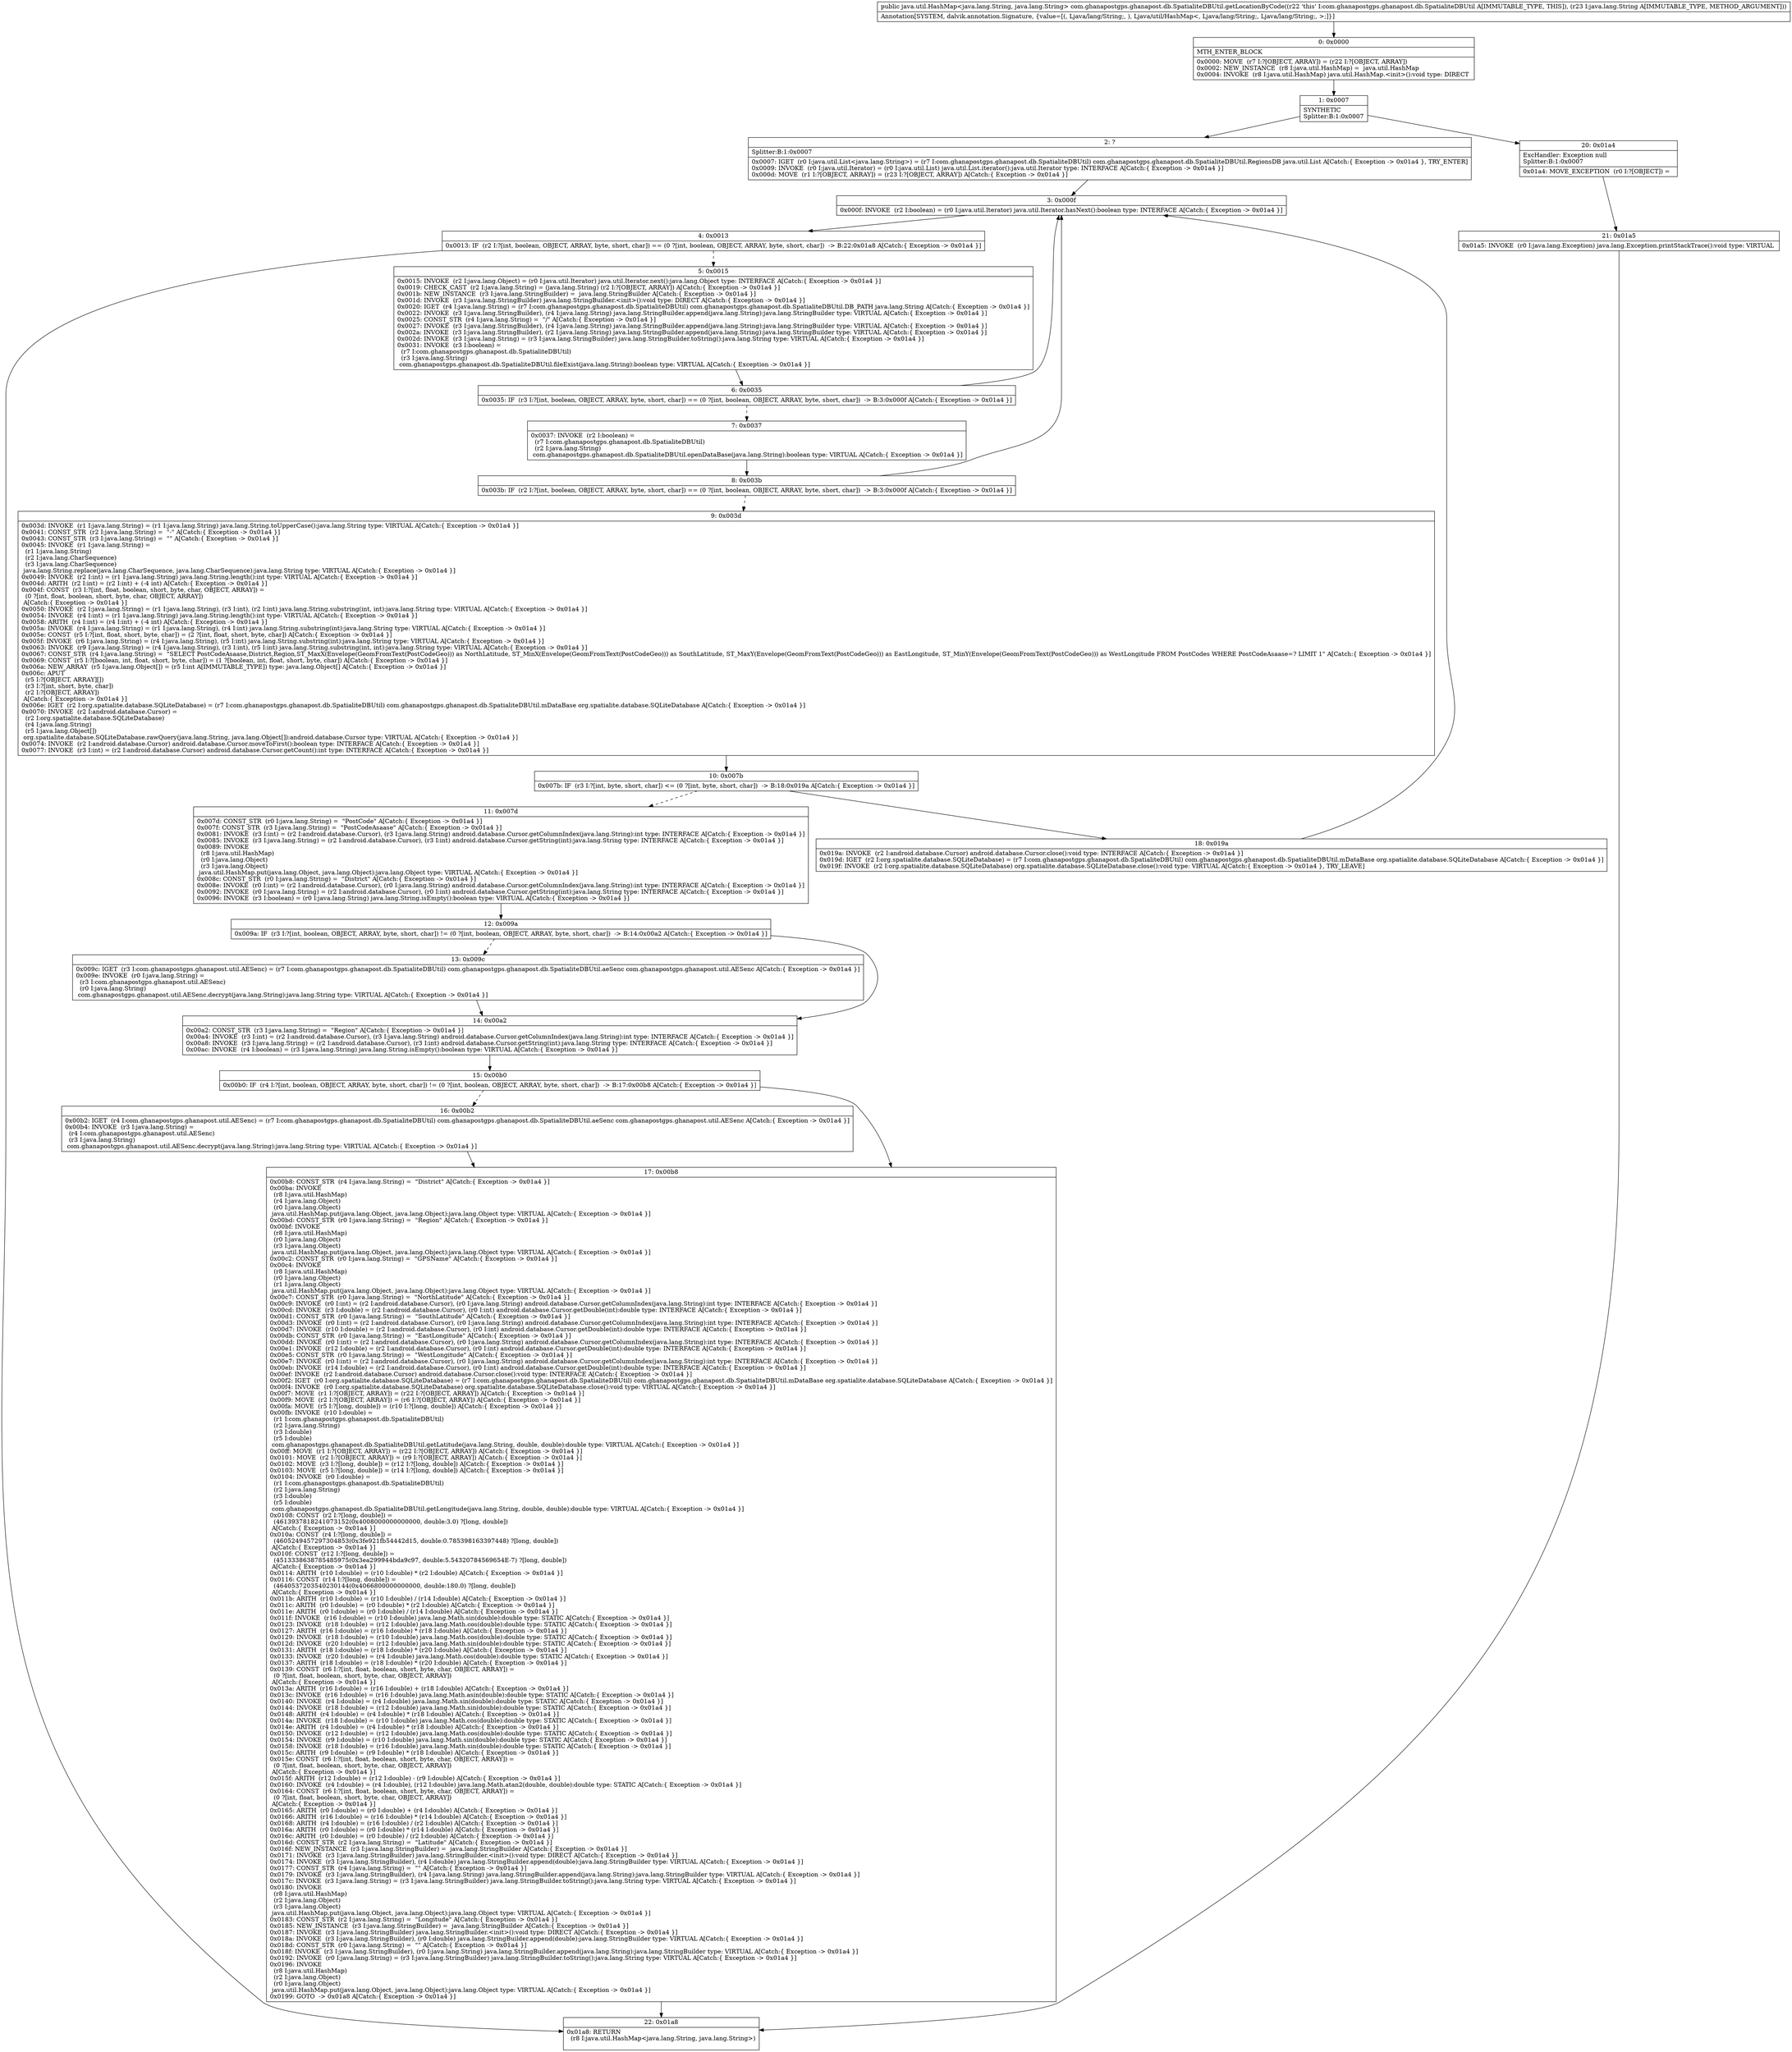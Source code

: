 digraph "CFG forcom.ghanapostgps.ghanapost.db.SpatialiteDBUtil.getLocationByCode(Ljava\/lang\/String;)Ljava\/util\/HashMap;" {
Node_0 [shape=record,label="{0\:\ 0x0000|MTH_ENTER_BLOCK\l|0x0000: MOVE  (r7 I:?[OBJECT, ARRAY]) = (r22 I:?[OBJECT, ARRAY]) \l0x0002: NEW_INSTANCE  (r8 I:java.util.HashMap) =  java.util.HashMap \l0x0004: INVOKE  (r8 I:java.util.HashMap) java.util.HashMap.\<init\>():void type: DIRECT \l}"];
Node_1 [shape=record,label="{1\:\ 0x0007|SYNTHETIC\lSplitter:B:1:0x0007\l}"];
Node_2 [shape=record,label="{2\:\ ?|Splitter:B:1:0x0007\l|0x0007: IGET  (r0 I:java.util.List\<java.lang.String\>) = (r7 I:com.ghanapostgps.ghanapost.db.SpatialiteDBUtil) com.ghanapostgps.ghanapost.db.SpatialiteDBUtil.RegionsDB java.util.List A[Catch:\{ Exception \-\> 0x01a4 \}, TRY_ENTER]\l0x0009: INVOKE  (r0 I:java.util.Iterator) = (r0 I:java.util.List) java.util.List.iterator():java.util.Iterator type: INTERFACE A[Catch:\{ Exception \-\> 0x01a4 \}]\l0x000d: MOVE  (r1 I:?[OBJECT, ARRAY]) = (r23 I:?[OBJECT, ARRAY]) A[Catch:\{ Exception \-\> 0x01a4 \}]\l}"];
Node_3 [shape=record,label="{3\:\ 0x000f|0x000f: INVOKE  (r2 I:boolean) = (r0 I:java.util.Iterator) java.util.Iterator.hasNext():boolean type: INTERFACE A[Catch:\{ Exception \-\> 0x01a4 \}]\l}"];
Node_4 [shape=record,label="{4\:\ 0x0013|0x0013: IF  (r2 I:?[int, boolean, OBJECT, ARRAY, byte, short, char]) == (0 ?[int, boolean, OBJECT, ARRAY, byte, short, char])  \-\> B:22:0x01a8 A[Catch:\{ Exception \-\> 0x01a4 \}]\l}"];
Node_5 [shape=record,label="{5\:\ 0x0015|0x0015: INVOKE  (r2 I:java.lang.Object) = (r0 I:java.util.Iterator) java.util.Iterator.next():java.lang.Object type: INTERFACE A[Catch:\{ Exception \-\> 0x01a4 \}]\l0x0019: CHECK_CAST  (r2 I:java.lang.String) = (java.lang.String) (r2 I:?[OBJECT, ARRAY]) A[Catch:\{ Exception \-\> 0x01a4 \}]\l0x001b: NEW_INSTANCE  (r3 I:java.lang.StringBuilder) =  java.lang.StringBuilder A[Catch:\{ Exception \-\> 0x01a4 \}]\l0x001d: INVOKE  (r3 I:java.lang.StringBuilder) java.lang.StringBuilder.\<init\>():void type: DIRECT A[Catch:\{ Exception \-\> 0x01a4 \}]\l0x0020: IGET  (r4 I:java.lang.String) = (r7 I:com.ghanapostgps.ghanapost.db.SpatialiteDBUtil) com.ghanapostgps.ghanapost.db.SpatialiteDBUtil.DB_PATH java.lang.String A[Catch:\{ Exception \-\> 0x01a4 \}]\l0x0022: INVOKE  (r3 I:java.lang.StringBuilder), (r4 I:java.lang.String) java.lang.StringBuilder.append(java.lang.String):java.lang.StringBuilder type: VIRTUAL A[Catch:\{ Exception \-\> 0x01a4 \}]\l0x0025: CONST_STR  (r4 I:java.lang.String) =  \"\/\" A[Catch:\{ Exception \-\> 0x01a4 \}]\l0x0027: INVOKE  (r3 I:java.lang.StringBuilder), (r4 I:java.lang.String) java.lang.StringBuilder.append(java.lang.String):java.lang.StringBuilder type: VIRTUAL A[Catch:\{ Exception \-\> 0x01a4 \}]\l0x002a: INVOKE  (r3 I:java.lang.StringBuilder), (r2 I:java.lang.String) java.lang.StringBuilder.append(java.lang.String):java.lang.StringBuilder type: VIRTUAL A[Catch:\{ Exception \-\> 0x01a4 \}]\l0x002d: INVOKE  (r3 I:java.lang.String) = (r3 I:java.lang.StringBuilder) java.lang.StringBuilder.toString():java.lang.String type: VIRTUAL A[Catch:\{ Exception \-\> 0x01a4 \}]\l0x0031: INVOKE  (r3 I:boolean) = \l  (r7 I:com.ghanapostgps.ghanapost.db.SpatialiteDBUtil)\l  (r3 I:java.lang.String)\l com.ghanapostgps.ghanapost.db.SpatialiteDBUtil.fileExist(java.lang.String):boolean type: VIRTUAL A[Catch:\{ Exception \-\> 0x01a4 \}]\l}"];
Node_6 [shape=record,label="{6\:\ 0x0035|0x0035: IF  (r3 I:?[int, boolean, OBJECT, ARRAY, byte, short, char]) == (0 ?[int, boolean, OBJECT, ARRAY, byte, short, char])  \-\> B:3:0x000f A[Catch:\{ Exception \-\> 0x01a4 \}]\l}"];
Node_7 [shape=record,label="{7\:\ 0x0037|0x0037: INVOKE  (r2 I:boolean) = \l  (r7 I:com.ghanapostgps.ghanapost.db.SpatialiteDBUtil)\l  (r2 I:java.lang.String)\l com.ghanapostgps.ghanapost.db.SpatialiteDBUtil.openDataBase(java.lang.String):boolean type: VIRTUAL A[Catch:\{ Exception \-\> 0x01a4 \}]\l}"];
Node_8 [shape=record,label="{8\:\ 0x003b|0x003b: IF  (r2 I:?[int, boolean, OBJECT, ARRAY, byte, short, char]) == (0 ?[int, boolean, OBJECT, ARRAY, byte, short, char])  \-\> B:3:0x000f A[Catch:\{ Exception \-\> 0x01a4 \}]\l}"];
Node_9 [shape=record,label="{9\:\ 0x003d|0x003d: INVOKE  (r1 I:java.lang.String) = (r1 I:java.lang.String) java.lang.String.toUpperCase():java.lang.String type: VIRTUAL A[Catch:\{ Exception \-\> 0x01a4 \}]\l0x0041: CONST_STR  (r2 I:java.lang.String) =  \"\-\" A[Catch:\{ Exception \-\> 0x01a4 \}]\l0x0043: CONST_STR  (r3 I:java.lang.String) =  \"\" A[Catch:\{ Exception \-\> 0x01a4 \}]\l0x0045: INVOKE  (r1 I:java.lang.String) = \l  (r1 I:java.lang.String)\l  (r2 I:java.lang.CharSequence)\l  (r3 I:java.lang.CharSequence)\l java.lang.String.replace(java.lang.CharSequence, java.lang.CharSequence):java.lang.String type: VIRTUAL A[Catch:\{ Exception \-\> 0x01a4 \}]\l0x0049: INVOKE  (r2 I:int) = (r1 I:java.lang.String) java.lang.String.length():int type: VIRTUAL A[Catch:\{ Exception \-\> 0x01a4 \}]\l0x004d: ARITH  (r2 I:int) = (r2 I:int) + (\-4 int) A[Catch:\{ Exception \-\> 0x01a4 \}]\l0x004f: CONST  (r3 I:?[int, float, boolean, short, byte, char, OBJECT, ARRAY]) = \l  (0 ?[int, float, boolean, short, byte, char, OBJECT, ARRAY])\l A[Catch:\{ Exception \-\> 0x01a4 \}]\l0x0050: INVOKE  (r2 I:java.lang.String) = (r1 I:java.lang.String), (r3 I:int), (r2 I:int) java.lang.String.substring(int, int):java.lang.String type: VIRTUAL A[Catch:\{ Exception \-\> 0x01a4 \}]\l0x0054: INVOKE  (r4 I:int) = (r1 I:java.lang.String) java.lang.String.length():int type: VIRTUAL A[Catch:\{ Exception \-\> 0x01a4 \}]\l0x0058: ARITH  (r4 I:int) = (r4 I:int) + (\-4 int) A[Catch:\{ Exception \-\> 0x01a4 \}]\l0x005a: INVOKE  (r4 I:java.lang.String) = (r1 I:java.lang.String), (r4 I:int) java.lang.String.substring(int):java.lang.String type: VIRTUAL A[Catch:\{ Exception \-\> 0x01a4 \}]\l0x005e: CONST  (r5 I:?[int, float, short, byte, char]) = (2 ?[int, float, short, byte, char]) A[Catch:\{ Exception \-\> 0x01a4 \}]\l0x005f: INVOKE  (r6 I:java.lang.String) = (r4 I:java.lang.String), (r5 I:int) java.lang.String.substring(int):java.lang.String type: VIRTUAL A[Catch:\{ Exception \-\> 0x01a4 \}]\l0x0063: INVOKE  (r9 I:java.lang.String) = (r4 I:java.lang.String), (r3 I:int), (r5 I:int) java.lang.String.substring(int, int):java.lang.String type: VIRTUAL A[Catch:\{ Exception \-\> 0x01a4 \}]\l0x0067: CONST_STR  (r4 I:java.lang.String) =  \"SELECT PostCodeAsaase,District,Region,ST_MaxX(Envelope(GeomFromText(PostCodeGeo))) as NorthLatitude, ST_MinX(Envelope(GeomFromText(PostCodeGeo))) as SouthLatitude, ST_MaxY(Envelope(GeomFromText(PostCodeGeo))) as EastLongitude, ST_MinY(Envelope(GeomFromText(PostCodeGeo))) as WestLongitude FROM PostCodes WHERE PostCodeAsaase=? LIMIT 1\" A[Catch:\{ Exception \-\> 0x01a4 \}]\l0x0069: CONST  (r5 I:?[boolean, int, float, short, byte, char]) = (1 ?[boolean, int, float, short, byte, char]) A[Catch:\{ Exception \-\> 0x01a4 \}]\l0x006a: NEW_ARRAY  (r5 I:java.lang.Object[]) = (r5 I:int A[IMMUTABLE_TYPE]) type: java.lang.Object[] A[Catch:\{ Exception \-\> 0x01a4 \}]\l0x006c: APUT  \l  (r5 I:?[OBJECT, ARRAY][])\l  (r3 I:?[int, short, byte, char])\l  (r2 I:?[OBJECT, ARRAY])\l A[Catch:\{ Exception \-\> 0x01a4 \}]\l0x006e: IGET  (r2 I:org.spatialite.database.SQLiteDatabase) = (r7 I:com.ghanapostgps.ghanapost.db.SpatialiteDBUtil) com.ghanapostgps.ghanapost.db.SpatialiteDBUtil.mDataBase org.spatialite.database.SQLiteDatabase A[Catch:\{ Exception \-\> 0x01a4 \}]\l0x0070: INVOKE  (r2 I:android.database.Cursor) = \l  (r2 I:org.spatialite.database.SQLiteDatabase)\l  (r4 I:java.lang.String)\l  (r5 I:java.lang.Object[])\l org.spatialite.database.SQLiteDatabase.rawQuery(java.lang.String, java.lang.Object[]):android.database.Cursor type: VIRTUAL A[Catch:\{ Exception \-\> 0x01a4 \}]\l0x0074: INVOKE  (r2 I:android.database.Cursor) android.database.Cursor.moveToFirst():boolean type: INTERFACE A[Catch:\{ Exception \-\> 0x01a4 \}]\l0x0077: INVOKE  (r3 I:int) = (r2 I:android.database.Cursor) android.database.Cursor.getCount():int type: INTERFACE A[Catch:\{ Exception \-\> 0x01a4 \}]\l}"];
Node_10 [shape=record,label="{10\:\ 0x007b|0x007b: IF  (r3 I:?[int, byte, short, char]) \<= (0 ?[int, byte, short, char])  \-\> B:18:0x019a A[Catch:\{ Exception \-\> 0x01a4 \}]\l}"];
Node_11 [shape=record,label="{11\:\ 0x007d|0x007d: CONST_STR  (r0 I:java.lang.String) =  \"PostCode\" A[Catch:\{ Exception \-\> 0x01a4 \}]\l0x007f: CONST_STR  (r3 I:java.lang.String) =  \"PostCodeAsaase\" A[Catch:\{ Exception \-\> 0x01a4 \}]\l0x0081: INVOKE  (r3 I:int) = (r2 I:android.database.Cursor), (r3 I:java.lang.String) android.database.Cursor.getColumnIndex(java.lang.String):int type: INTERFACE A[Catch:\{ Exception \-\> 0x01a4 \}]\l0x0085: INVOKE  (r3 I:java.lang.String) = (r2 I:android.database.Cursor), (r3 I:int) android.database.Cursor.getString(int):java.lang.String type: INTERFACE A[Catch:\{ Exception \-\> 0x01a4 \}]\l0x0089: INVOKE  \l  (r8 I:java.util.HashMap)\l  (r0 I:java.lang.Object)\l  (r3 I:java.lang.Object)\l java.util.HashMap.put(java.lang.Object, java.lang.Object):java.lang.Object type: VIRTUAL A[Catch:\{ Exception \-\> 0x01a4 \}]\l0x008c: CONST_STR  (r0 I:java.lang.String) =  \"District\" A[Catch:\{ Exception \-\> 0x01a4 \}]\l0x008e: INVOKE  (r0 I:int) = (r2 I:android.database.Cursor), (r0 I:java.lang.String) android.database.Cursor.getColumnIndex(java.lang.String):int type: INTERFACE A[Catch:\{ Exception \-\> 0x01a4 \}]\l0x0092: INVOKE  (r0 I:java.lang.String) = (r2 I:android.database.Cursor), (r0 I:int) android.database.Cursor.getString(int):java.lang.String type: INTERFACE A[Catch:\{ Exception \-\> 0x01a4 \}]\l0x0096: INVOKE  (r3 I:boolean) = (r0 I:java.lang.String) java.lang.String.isEmpty():boolean type: VIRTUAL A[Catch:\{ Exception \-\> 0x01a4 \}]\l}"];
Node_12 [shape=record,label="{12\:\ 0x009a|0x009a: IF  (r3 I:?[int, boolean, OBJECT, ARRAY, byte, short, char]) != (0 ?[int, boolean, OBJECT, ARRAY, byte, short, char])  \-\> B:14:0x00a2 A[Catch:\{ Exception \-\> 0x01a4 \}]\l}"];
Node_13 [shape=record,label="{13\:\ 0x009c|0x009c: IGET  (r3 I:com.ghanapostgps.ghanapost.util.AESenc) = (r7 I:com.ghanapostgps.ghanapost.db.SpatialiteDBUtil) com.ghanapostgps.ghanapost.db.SpatialiteDBUtil.aeSenc com.ghanapostgps.ghanapost.util.AESenc A[Catch:\{ Exception \-\> 0x01a4 \}]\l0x009e: INVOKE  (r0 I:java.lang.String) = \l  (r3 I:com.ghanapostgps.ghanapost.util.AESenc)\l  (r0 I:java.lang.String)\l com.ghanapostgps.ghanapost.util.AESenc.decrypt(java.lang.String):java.lang.String type: VIRTUAL A[Catch:\{ Exception \-\> 0x01a4 \}]\l}"];
Node_14 [shape=record,label="{14\:\ 0x00a2|0x00a2: CONST_STR  (r3 I:java.lang.String) =  \"Region\" A[Catch:\{ Exception \-\> 0x01a4 \}]\l0x00a4: INVOKE  (r3 I:int) = (r2 I:android.database.Cursor), (r3 I:java.lang.String) android.database.Cursor.getColumnIndex(java.lang.String):int type: INTERFACE A[Catch:\{ Exception \-\> 0x01a4 \}]\l0x00a8: INVOKE  (r3 I:java.lang.String) = (r2 I:android.database.Cursor), (r3 I:int) android.database.Cursor.getString(int):java.lang.String type: INTERFACE A[Catch:\{ Exception \-\> 0x01a4 \}]\l0x00ac: INVOKE  (r4 I:boolean) = (r3 I:java.lang.String) java.lang.String.isEmpty():boolean type: VIRTUAL A[Catch:\{ Exception \-\> 0x01a4 \}]\l}"];
Node_15 [shape=record,label="{15\:\ 0x00b0|0x00b0: IF  (r4 I:?[int, boolean, OBJECT, ARRAY, byte, short, char]) != (0 ?[int, boolean, OBJECT, ARRAY, byte, short, char])  \-\> B:17:0x00b8 A[Catch:\{ Exception \-\> 0x01a4 \}]\l}"];
Node_16 [shape=record,label="{16\:\ 0x00b2|0x00b2: IGET  (r4 I:com.ghanapostgps.ghanapost.util.AESenc) = (r7 I:com.ghanapostgps.ghanapost.db.SpatialiteDBUtil) com.ghanapostgps.ghanapost.db.SpatialiteDBUtil.aeSenc com.ghanapostgps.ghanapost.util.AESenc A[Catch:\{ Exception \-\> 0x01a4 \}]\l0x00b4: INVOKE  (r3 I:java.lang.String) = \l  (r4 I:com.ghanapostgps.ghanapost.util.AESenc)\l  (r3 I:java.lang.String)\l com.ghanapostgps.ghanapost.util.AESenc.decrypt(java.lang.String):java.lang.String type: VIRTUAL A[Catch:\{ Exception \-\> 0x01a4 \}]\l}"];
Node_17 [shape=record,label="{17\:\ 0x00b8|0x00b8: CONST_STR  (r4 I:java.lang.String) =  \"District\" A[Catch:\{ Exception \-\> 0x01a4 \}]\l0x00ba: INVOKE  \l  (r8 I:java.util.HashMap)\l  (r4 I:java.lang.Object)\l  (r0 I:java.lang.Object)\l java.util.HashMap.put(java.lang.Object, java.lang.Object):java.lang.Object type: VIRTUAL A[Catch:\{ Exception \-\> 0x01a4 \}]\l0x00bd: CONST_STR  (r0 I:java.lang.String) =  \"Region\" A[Catch:\{ Exception \-\> 0x01a4 \}]\l0x00bf: INVOKE  \l  (r8 I:java.util.HashMap)\l  (r0 I:java.lang.Object)\l  (r3 I:java.lang.Object)\l java.util.HashMap.put(java.lang.Object, java.lang.Object):java.lang.Object type: VIRTUAL A[Catch:\{ Exception \-\> 0x01a4 \}]\l0x00c2: CONST_STR  (r0 I:java.lang.String) =  \"GPSName\" A[Catch:\{ Exception \-\> 0x01a4 \}]\l0x00c4: INVOKE  \l  (r8 I:java.util.HashMap)\l  (r0 I:java.lang.Object)\l  (r1 I:java.lang.Object)\l java.util.HashMap.put(java.lang.Object, java.lang.Object):java.lang.Object type: VIRTUAL A[Catch:\{ Exception \-\> 0x01a4 \}]\l0x00c7: CONST_STR  (r0 I:java.lang.String) =  \"NorthLatitude\" A[Catch:\{ Exception \-\> 0x01a4 \}]\l0x00c9: INVOKE  (r0 I:int) = (r2 I:android.database.Cursor), (r0 I:java.lang.String) android.database.Cursor.getColumnIndex(java.lang.String):int type: INTERFACE A[Catch:\{ Exception \-\> 0x01a4 \}]\l0x00cd: INVOKE  (r3 I:double) = (r2 I:android.database.Cursor), (r0 I:int) android.database.Cursor.getDouble(int):double type: INTERFACE A[Catch:\{ Exception \-\> 0x01a4 \}]\l0x00d1: CONST_STR  (r0 I:java.lang.String) =  \"SouthLatitude\" A[Catch:\{ Exception \-\> 0x01a4 \}]\l0x00d3: INVOKE  (r0 I:int) = (r2 I:android.database.Cursor), (r0 I:java.lang.String) android.database.Cursor.getColumnIndex(java.lang.String):int type: INTERFACE A[Catch:\{ Exception \-\> 0x01a4 \}]\l0x00d7: INVOKE  (r10 I:double) = (r2 I:android.database.Cursor), (r0 I:int) android.database.Cursor.getDouble(int):double type: INTERFACE A[Catch:\{ Exception \-\> 0x01a4 \}]\l0x00db: CONST_STR  (r0 I:java.lang.String) =  \"EastLongitude\" A[Catch:\{ Exception \-\> 0x01a4 \}]\l0x00dd: INVOKE  (r0 I:int) = (r2 I:android.database.Cursor), (r0 I:java.lang.String) android.database.Cursor.getColumnIndex(java.lang.String):int type: INTERFACE A[Catch:\{ Exception \-\> 0x01a4 \}]\l0x00e1: INVOKE  (r12 I:double) = (r2 I:android.database.Cursor), (r0 I:int) android.database.Cursor.getDouble(int):double type: INTERFACE A[Catch:\{ Exception \-\> 0x01a4 \}]\l0x00e5: CONST_STR  (r0 I:java.lang.String) =  \"WestLongitude\" A[Catch:\{ Exception \-\> 0x01a4 \}]\l0x00e7: INVOKE  (r0 I:int) = (r2 I:android.database.Cursor), (r0 I:java.lang.String) android.database.Cursor.getColumnIndex(java.lang.String):int type: INTERFACE A[Catch:\{ Exception \-\> 0x01a4 \}]\l0x00eb: INVOKE  (r14 I:double) = (r2 I:android.database.Cursor), (r0 I:int) android.database.Cursor.getDouble(int):double type: INTERFACE A[Catch:\{ Exception \-\> 0x01a4 \}]\l0x00ef: INVOKE  (r2 I:android.database.Cursor) android.database.Cursor.close():void type: INTERFACE A[Catch:\{ Exception \-\> 0x01a4 \}]\l0x00f2: IGET  (r0 I:org.spatialite.database.SQLiteDatabase) = (r7 I:com.ghanapostgps.ghanapost.db.SpatialiteDBUtil) com.ghanapostgps.ghanapost.db.SpatialiteDBUtil.mDataBase org.spatialite.database.SQLiteDatabase A[Catch:\{ Exception \-\> 0x01a4 \}]\l0x00f4: INVOKE  (r0 I:org.spatialite.database.SQLiteDatabase) org.spatialite.database.SQLiteDatabase.close():void type: VIRTUAL A[Catch:\{ Exception \-\> 0x01a4 \}]\l0x00f7: MOVE  (r1 I:?[OBJECT, ARRAY]) = (r22 I:?[OBJECT, ARRAY]) A[Catch:\{ Exception \-\> 0x01a4 \}]\l0x00f9: MOVE  (r2 I:?[OBJECT, ARRAY]) = (r6 I:?[OBJECT, ARRAY]) A[Catch:\{ Exception \-\> 0x01a4 \}]\l0x00fa: MOVE  (r5 I:?[long, double]) = (r10 I:?[long, double]) A[Catch:\{ Exception \-\> 0x01a4 \}]\l0x00fb: INVOKE  (r10 I:double) = \l  (r1 I:com.ghanapostgps.ghanapost.db.SpatialiteDBUtil)\l  (r2 I:java.lang.String)\l  (r3 I:double)\l  (r5 I:double)\l com.ghanapostgps.ghanapost.db.SpatialiteDBUtil.getLatitude(java.lang.String, double, double):double type: VIRTUAL A[Catch:\{ Exception \-\> 0x01a4 \}]\l0x00ff: MOVE  (r1 I:?[OBJECT, ARRAY]) = (r22 I:?[OBJECT, ARRAY]) A[Catch:\{ Exception \-\> 0x01a4 \}]\l0x0101: MOVE  (r2 I:?[OBJECT, ARRAY]) = (r9 I:?[OBJECT, ARRAY]) A[Catch:\{ Exception \-\> 0x01a4 \}]\l0x0102: MOVE  (r3 I:?[long, double]) = (r12 I:?[long, double]) A[Catch:\{ Exception \-\> 0x01a4 \}]\l0x0103: MOVE  (r5 I:?[long, double]) = (r14 I:?[long, double]) A[Catch:\{ Exception \-\> 0x01a4 \}]\l0x0104: INVOKE  (r0 I:double) = \l  (r1 I:com.ghanapostgps.ghanapost.db.SpatialiteDBUtil)\l  (r2 I:java.lang.String)\l  (r3 I:double)\l  (r5 I:double)\l com.ghanapostgps.ghanapost.db.SpatialiteDBUtil.getLongitude(java.lang.String, double, double):double type: VIRTUAL A[Catch:\{ Exception \-\> 0x01a4 \}]\l0x0108: CONST  (r2 I:?[long, double]) = \l  (4613937818241073152(0x4008000000000000, double:3.0) ?[long, double])\l A[Catch:\{ Exception \-\> 0x01a4 \}]\l0x010a: CONST  (r4 I:?[long, double]) = \l  (4605249457297304853(0x3fe921fb54442d15, double:0.785398163397448) ?[long, double])\l A[Catch:\{ Exception \-\> 0x01a4 \}]\l0x010f: CONST  (r12 I:?[long, double]) = \l  (4513338638785485975(0x3ea299944bda9c97, double:5.54320784569654E\-7) ?[long, double])\l A[Catch:\{ Exception \-\> 0x01a4 \}]\l0x0114: ARITH  (r10 I:double) = (r10 I:double) * (r2 I:double) A[Catch:\{ Exception \-\> 0x01a4 \}]\l0x0116: CONST  (r14 I:?[long, double]) = \l  (4640537203540230144(0x4066800000000000, double:180.0) ?[long, double])\l A[Catch:\{ Exception \-\> 0x01a4 \}]\l0x011b: ARITH  (r10 I:double) = (r10 I:double) \/ (r14 I:double) A[Catch:\{ Exception \-\> 0x01a4 \}]\l0x011c: ARITH  (r0 I:double) = (r0 I:double) * (r2 I:double) A[Catch:\{ Exception \-\> 0x01a4 \}]\l0x011e: ARITH  (r0 I:double) = (r0 I:double) \/ (r14 I:double) A[Catch:\{ Exception \-\> 0x01a4 \}]\l0x011f: INVOKE  (r16 I:double) = (r10 I:double) java.lang.Math.sin(double):double type: STATIC A[Catch:\{ Exception \-\> 0x01a4 \}]\l0x0123: INVOKE  (r18 I:double) = (r12 I:double) java.lang.Math.cos(double):double type: STATIC A[Catch:\{ Exception \-\> 0x01a4 \}]\l0x0127: ARITH  (r16 I:double) = (r16 I:double) * (r18 I:double) A[Catch:\{ Exception \-\> 0x01a4 \}]\l0x0129: INVOKE  (r18 I:double) = (r10 I:double) java.lang.Math.cos(double):double type: STATIC A[Catch:\{ Exception \-\> 0x01a4 \}]\l0x012d: INVOKE  (r20 I:double) = (r12 I:double) java.lang.Math.sin(double):double type: STATIC A[Catch:\{ Exception \-\> 0x01a4 \}]\l0x0131: ARITH  (r18 I:double) = (r18 I:double) * (r20 I:double) A[Catch:\{ Exception \-\> 0x01a4 \}]\l0x0133: INVOKE  (r20 I:double) = (r4 I:double) java.lang.Math.cos(double):double type: STATIC A[Catch:\{ Exception \-\> 0x01a4 \}]\l0x0137: ARITH  (r18 I:double) = (r18 I:double) * (r20 I:double) A[Catch:\{ Exception \-\> 0x01a4 \}]\l0x0139: CONST  (r6 I:?[int, float, boolean, short, byte, char, OBJECT, ARRAY]) = \l  (0 ?[int, float, boolean, short, byte, char, OBJECT, ARRAY])\l A[Catch:\{ Exception \-\> 0x01a4 \}]\l0x013a: ARITH  (r16 I:double) = (r16 I:double) + (r18 I:double) A[Catch:\{ Exception \-\> 0x01a4 \}]\l0x013c: INVOKE  (r16 I:double) = (r16 I:double) java.lang.Math.asin(double):double type: STATIC A[Catch:\{ Exception \-\> 0x01a4 \}]\l0x0140: INVOKE  (r4 I:double) = (r4 I:double) java.lang.Math.sin(double):double type: STATIC A[Catch:\{ Exception \-\> 0x01a4 \}]\l0x0144: INVOKE  (r18 I:double) = (r12 I:double) java.lang.Math.sin(double):double type: STATIC A[Catch:\{ Exception \-\> 0x01a4 \}]\l0x0148: ARITH  (r4 I:double) = (r4 I:double) * (r18 I:double) A[Catch:\{ Exception \-\> 0x01a4 \}]\l0x014a: INVOKE  (r18 I:double) = (r10 I:double) java.lang.Math.cos(double):double type: STATIC A[Catch:\{ Exception \-\> 0x01a4 \}]\l0x014e: ARITH  (r4 I:double) = (r4 I:double) * (r18 I:double) A[Catch:\{ Exception \-\> 0x01a4 \}]\l0x0150: INVOKE  (r12 I:double) = (r12 I:double) java.lang.Math.cos(double):double type: STATIC A[Catch:\{ Exception \-\> 0x01a4 \}]\l0x0154: INVOKE  (r9 I:double) = (r10 I:double) java.lang.Math.sin(double):double type: STATIC A[Catch:\{ Exception \-\> 0x01a4 \}]\l0x0158: INVOKE  (r18 I:double) = (r16 I:double) java.lang.Math.sin(double):double type: STATIC A[Catch:\{ Exception \-\> 0x01a4 \}]\l0x015c: ARITH  (r9 I:double) = (r9 I:double) * (r18 I:double) A[Catch:\{ Exception \-\> 0x01a4 \}]\l0x015e: CONST  (r6 I:?[int, float, boolean, short, byte, char, OBJECT, ARRAY]) = \l  (0 ?[int, float, boolean, short, byte, char, OBJECT, ARRAY])\l A[Catch:\{ Exception \-\> 0x01a4 \}]\l0x015f: ARITH  (r12 I:double) = (r12 I:double) \- (r9 I:double) A[Catch:\{ Exception \-\> 0x01a4 \}]\l0x0160: INVOKE  (r4 I:double) = (r4 I:double), (r12 I:double) java.lang.Math.atan2(double, double):double type: STATIC A[Catch:\{ Exception \-\> 0x01a4 \}]\l0x0164: CONST  (r6 I:?[int, float, boolean, short, byte, char, OBJECT, ARRAY]) = \l  (0 ?[int, float, boolean, short, byte, char, OBJECT, ARRAY])\l A[Catch:\{ Exception \-\> 0x01a4 \}]\l0x0165: ARITH  (r0 I:double) = (r0 I:double) + (r4 I:double) A[Catch:\{ Exception \-\> 0x01a4 \}]\l0x0166: ARITH  (r16 I:double) = (r16 I:double) * (r14 I:double) A[Catch:\{ Exception \-\> 0x01a4 \}]\l0x0168: ARITH  (r4 I:double) = (r16 I:double) \/ (r2 I:double) A[Catch:\{ Exception \-\> 0x01a4 \}]\l0x016a: ARITH  (r0 I:double) = (r0 I:double) * (r14 I:double) A[Catch:\{ Exception \-\> 0x01a4 \}]\l0x016c: ARITH  (r0 I:double) = (r0 I:double) \/ (r2 I:double) A[Catch:\{ Exception \-\> 0x01a4 \}]\l0x016d: CONST_STR  (r2 I:java.lang.String) =  \"Latitude\" A[Catch:\{ Exception \-\> 0x01a4 \}]\l0x016f: NEW_INSTANCE  (r3 I:java.lang.StringBuilder) =  java.lang.StringBuilder A[Catch:\{ Exception \-\> 0x01a4 \}]\l0x0171: INVOKE  (r3 I:java.lang.StringBuilder) java.lang.StringBuilder.\<init\>():void type: DIRECT A[Catch:\{ Exception \-\> 0x01a4 \}]\l0x0174: INVOKE  (r3 I:java.lang.StringBuilder), (r4 I:double) java.lang.StringBuilder.append(double):java.lang.StringBuilder type: VIRTUAL A[Catch:\{ Exception \-\> 0x01a4 \}]\l0x0177: CONST_STR  (r4 I:java.lang.String) =  \"\" A[Catch:\{ Exception \-\> 0x01a4 \}]\l0x0179: INVOKE  (r3 I:java.lang.StringBuilder), (r4 I:java.lang.String) java.lang.StringBuilder.append(java.lang.String):java.lang.StringBuilder type: VIRTUAL A[Catch:\{ Exception \-\> 0x01a4 \}]\l0x017c: INVOKE  (r3 I:java.lang.String) = (r3 I:java.lang.StringBuilder) java.lang.StringBuilder.toString():java.lang.String type: VIRTUAL A[Catch:\{ Exception \-\> 0x01a4 \}]\l0x0180: INVOKE  \l  (r8 I:java.util.HashMap)\l  (r2 I:java.lang.Object)\l  (r3 I:java.lang.Object)\l java.util.HashMap.put(java.lang.Object, java.lang.Object):java.lang.Object type: VIRTUAL A[Catch:\{ Exception \-\> 0x01a4 \}]\l0x0183: CONST_STR  (r2 I:java.lang.String) =  \"Longitude\" A[Catch:\{ Exception \-\> 0x01a4 \}]\l0x0185: NEW_INSTANCE  (r3 I:java.lang.StringBuilder) =  java.lang.StringBuilder A[Catch:\{ Exception \-\> 0x01a4 \}]\l0x0187: INVOKE  (r3 I:java.lang.StringBuilder) java.lang.StringBuilder.\<init\>():void type: DIRECT A[Catch:\{ Exception \-\> 0x01a4 \}]\l0x018a: INVOKE  (r3 I:java.lang.StringBuilder), (r0 I:double) java.lang.StringBuilder.append(double):java.lang.StringBuilder type: VIRTUAL A[Catch:\{ Exception \-\> 0x01a4 \}]\l0x018d: CONST_STR  (r0 I:java.lang.String) =  \"\" A[Catch:\{ Exception \-\> 0x01a4 \}]\l0x018f: INVOKE  (r3 I:java.lang.StringBuilder), (r0 I:java.lang.String) java.lang.StringBuilder.append(java.lang.String):java.lang.StringBuilder type: VIRTUAL A[Catch:\{ Exception \-\> 0x01a4 \}]\l0x0192: INVOKE  (r0 I:java.lang.String) = (r3 I:java.lang.StringBuilder) java.lang.StringBuilder.toString():java.lang.String type: VIRTUAL A[Catch:\{ Exception \-\> 0x01a4 \}]\l0x0196: INVOKE  \l  (r8 I:java.util.HashMap)\l  (r2 I:java.lang.Object)\l  (r0 I:java.lang.Object)\l java.util.HashMap.put(java.lang.Object, java.lang.Object):java.lang.Object type: VIRTUAL A[Catch:\{ Exception \-\> 0x01a4 \}]\l0x0199: GOTO  \-\> 0x01a8 A[Catch:\{ Exception \-\> 0x01a4 \}]\l}"];
Node_18 [shape=record,label="{18\:\ 0x019a|0x019a: INVOKE  (r2 I:android.database.Cursor) android.database.Cursor.close():void type: INTERFACE A[Catch:\{ Exception \-\> 0x01a4 \}]\l0x019d: IGET  (r2 I:org.spatialite.database.SQLiteDatabase) = (r7 I:com.ghanapostgps.ghanapost.db.SpatialiteDBUtil) com.ghanapostgps.ghanapost.db.SpatialiteDBUtil.mDataBase org.spatialite.database.SQLiteDatabase A[Catch:\{ Exception \-\> 0x01a4 \}]\l0x019f: INVOKE  (r2 I:org.spatialite.database.SQLiteDatabase) org.spatialite.database.SQLiteDatabase.close():void type: VIRTUAL A[Catch:\{ Exception \-\> 0x01a4 \}, TRY_LEAVE]\l}"];
Node_20 [shape=record,label="{20\:\ 0x01a4|ExcHandler: Exception null\lSplitter:B:1:0x0007\l|0x01a4: MOVE_EXCEPTION  (r0 I:?[OBJECT]) =  \l}"];
Node_21 [shape=record,label="{21\:\ 0x01a5|0x01a5: INVOKE  (r0 I:java.lang.Exception) java.lang.Exception.printStackTrace():void type: VIRTUAL \l}"];
Node_22 [shape=record,label="{22\:\ 0x01a8|0x01a8: RETURN  \l  (r8 I:java.util.HashMap\<java.lang.String, java.lang.String\>)\l \l}"];
MethodNode[shape=record,label="{public java.util.HashMap\<java.lang.String, java.lang.String\> com.ghanapostgps.ghanapost.db.SpatialiteDBUtil.getLocationByCode((r22 'this' I:com.ghanapostgps.ghanapost.db.SpatialiteDBUtil A[IMMUTABLE_TYPE, THIS]), (r23 I:java.lang.String A[IMMUTABLE_TYPE, METHOD_ARGUMENT]))  | Annotation[SYSTEM, dalvik.annotation.Signature, \{value=[(, Ljava\/lang\/String;, ), Ljava\/util\/HashMap\<, Ljava\/lang\/String;, Ljava\/lang\/String;, \>;]\}]\l}"];
MethodNode -> Node_0;
Node_0 -> Node_1;
Node_1 -> Node_2;
Node_1 -> Node_20;
Node_2 -> Node_3;
Node_3 -> Node_4;
Node_4 -> Node_5[style=dashed];
Node_4 -> Node_22;
Node_5 -> Node_6;
Node_6 -> Node_3;
Node_6 -> Node_7[style=dashed];
Node_7 -> Node_8;
Node_8 -> Node_3;
Node_8 -> Node_9[style=dashed];
Node_9 -> Node_10;
Node_10 -> Node_11[style=dashed];
Node_10 -> Node_18;
Node_11 -> Node_12;
Node_12 -> Node_13[style=dashed];
Node_12 -> Node_14;
Node_13 -> Node_14;
Node_14 -> Node_15;
Node_15 -> Node_16[style=dashed];
Node_15 -> Node_17;
Node_16 -> Node_17;
Node_17 -> Node_22;
Node_18 -> Node_3;
Node_20 -> Node_21;
Node_21 -> Node_22;
}

